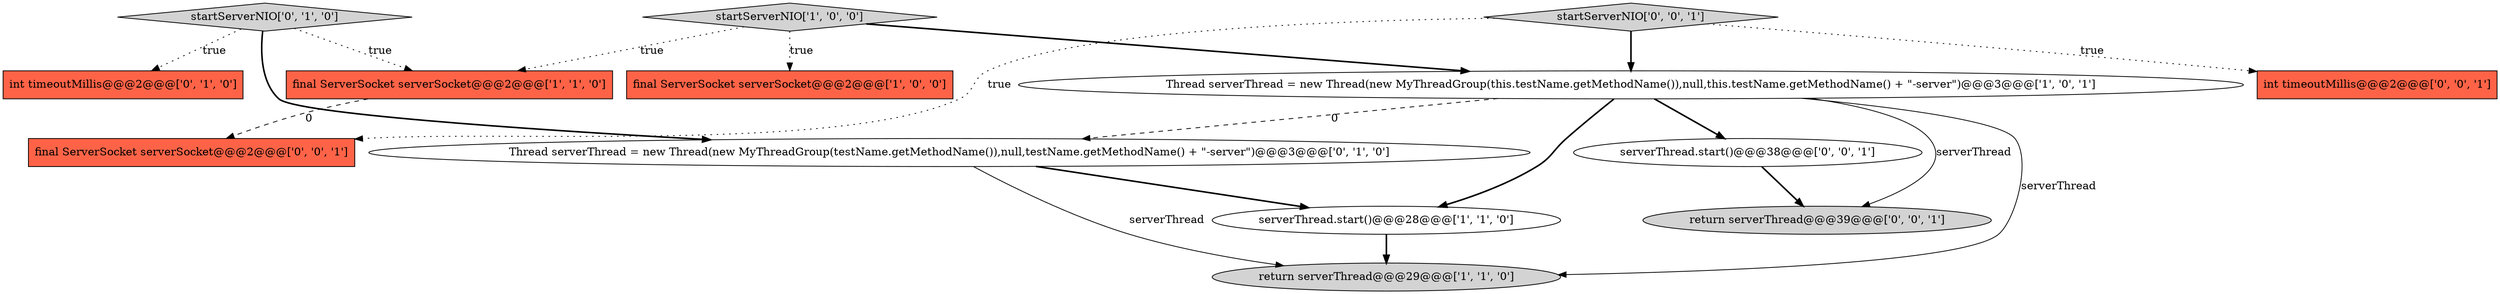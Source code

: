 digraph {
9 [style = filled, label = "int timeoutMillis@@@2@@@['0', '0', '1']", fillcolor = tomato, shape = box image = "AAA0AAABBB3BBB"];
1 [style = filled, label = "final ServerSocket serverSocket@@@2@@@['1', '1', '0']", fillcolor = tomato, shape = box image = "AAA0AAABBB1BBB"];
8 [style = filled, label = "Thread serverThread = new Thread(new MyThreadGroup(testName.getMethodName()),null,testName.getMethodName() + \"-server\")@@@3@@@['0', '1', '0']", fillcolor = white, shape = ellipse image = "AAA1AAABBB2BBB"];
6 [style = filled, label = "int timeoutMillis@@@2@@@['0', '1', '0']", fillcolor = tomato, shape = box image = "AAA0AAABBB2BBB"];
5 [style = filled, label = "Thread serverThread = new Thread(new MyThreadGroup(this.testName.getMethodName()),null,this.testName.getMethodName() + \"-server\")@@@3@@@['1', '0', '1']", fillcolor = white, shape = ellipse image = "AAA0AAABBB1BBB"];
10 [style = filled, label = "serverThread.start()@@@38@@@['0', '0', '1']", fillcolor = white, shape = ellipse image = "AAA0AAABBB3BBB"];
2 [style = filled, label = "serverThread.start()@@@28@@@['1', '1', '0']", fillcolor = white, shape = ellipse image = "AAA0AAABBB1BBB"];
7 [style = filled, label = "startServerNIO['0', '1', '0']", fillcolor = lightgray, shape = diamond image = "AAA0AAABBB2BBB"];
4 [style = filled, label = "return serverThread@@@29@@@['1', '1', '0']", fillcolor = lightgray, shape = ellipse image = "AAA0AAABBB1BBB"];
13 [style = filled, label = "return serverThread@@@39@@@['0', '0', '1']", fillcolor = lightgray, shape = ellipse image = "AAA0AAABBB3BBB"];
11 [style = filled, label = "startServerNIO['0', '0', '1']", fillcolor = lightgray, shape = diamond image = "AAA0AAABBB3BBB"];
3 [style = filled, label = "startServerNIO['1', '0', '0']", fillcolor = lightgray, shape = diamond image = "AAA0AAABBB1BBB"];
12 [style = filled, label = "final ServerSocket serverSocket@@@2@@@['0', '0', '1']", fillcolor = tomato, shape = box image = "AAA0AAABBB3BBB"];
0 [style = filled, label = "final ServerSocket serverSocket@@@2@@@['1', '0', '0']", fillcolor = tomato, shape = box image = "AAA0AAABBB1BBB"];
5->2 [style = bold, label=""];
5->8 [style = dashed, label="0"];
11->9 [style = dotted, label="true"];
8->2 [style = bold, label=""];
7->8 [style = bold, label=""];
10->13 [style = bold, label=""];
2->4 [style = bold, label=""];
5->13 [style = solid, label="serverThread"];
7->1 [style = dotted, label="true"];
5->10 [style = bold, label=""];
3->1 [style = dotted, label="true"];
8->4 [style = solid, label="serverThread"];
3->5 [style = bold, label=""];
11->12 [style = dotted, label="true"];
1->12 [style = dashed, label="0"];
11->5 [style = bold, label=""];
5->4 [style = solid, label="serverThread"];
3->0 [style = dotted, label="true"];
7->6 [style = dotted, label="true"];
}
